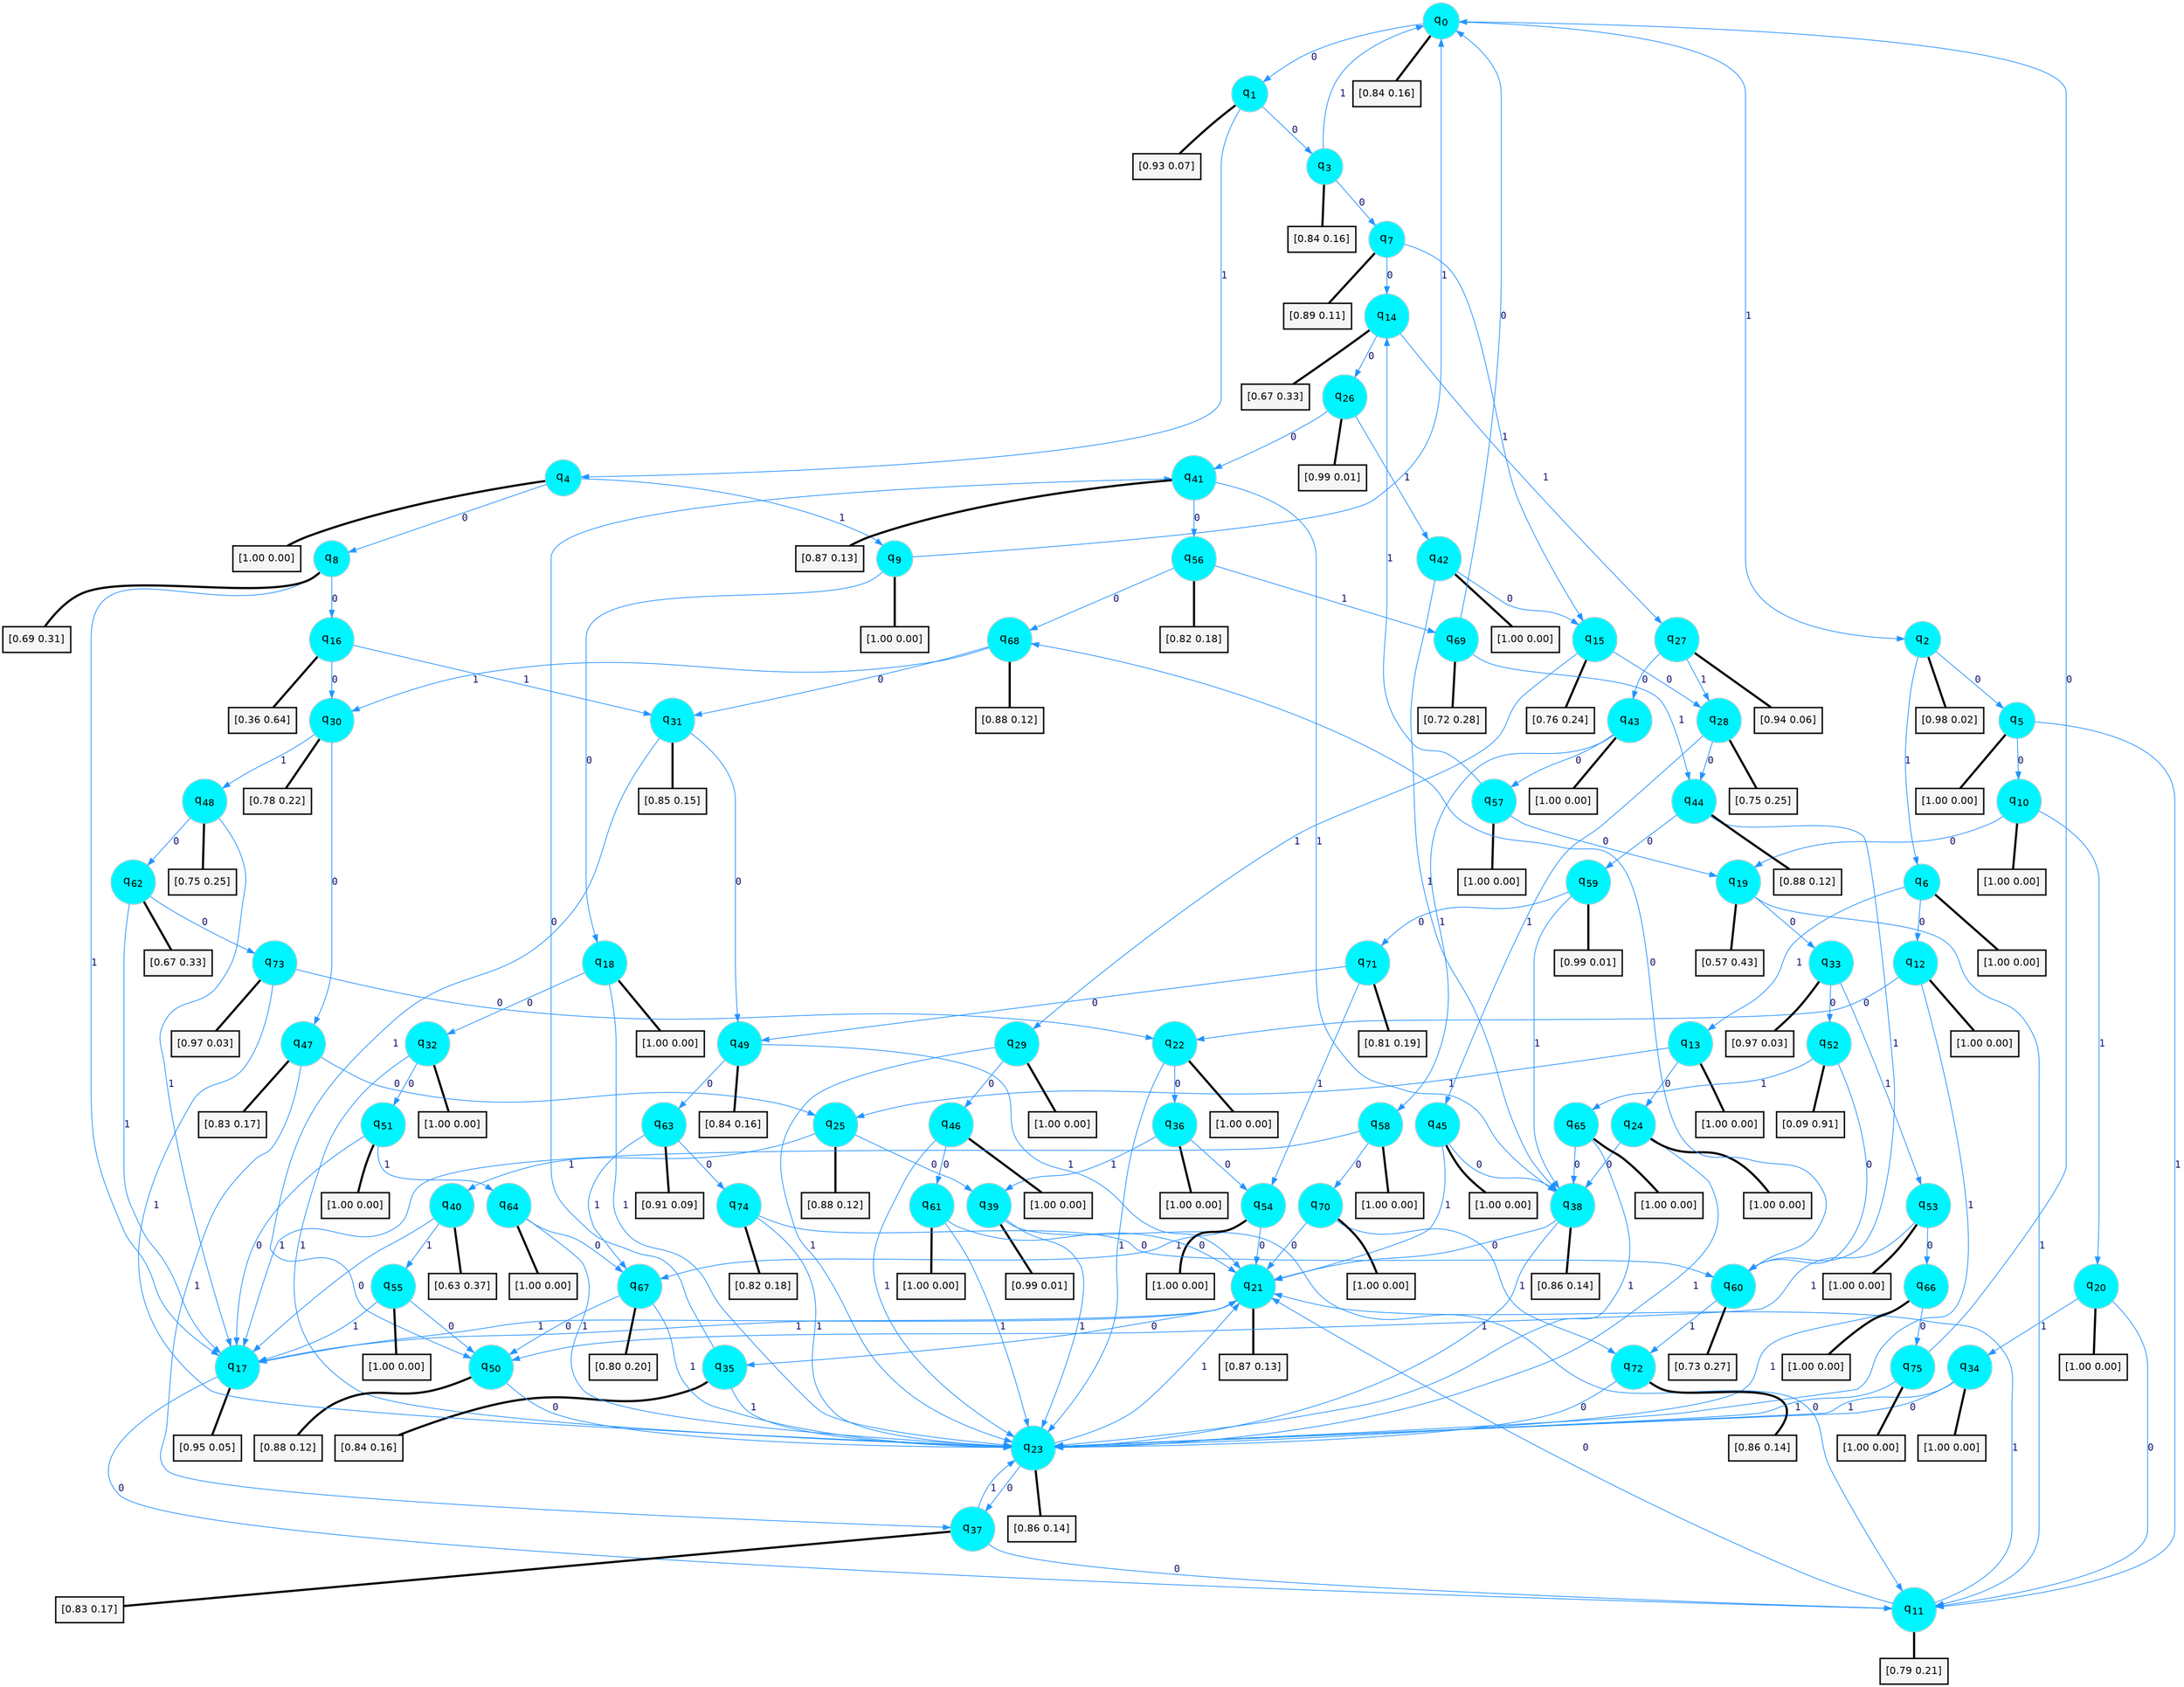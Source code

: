 digraph G {
graph [
bgcolor=transparent, dpi=300, rankdir=TD, size="40,25"];
node [
color=gray, fillcolor=turquoise1, fontcolor=black, fontname=Helvetica, fontsize=16, fontweight=bold, shape=circle, style=filled];
edge [
arrowsize=1, color=dodgerblue1, fontcolor=midnightblue, fontname=courier, fontweight=bold, penwidth=1, style=solid, weight=20];
0[label=<q<SUB>0</SUB>>];
1[label=<q<SUB>1</SUB>>];
2[label=<q<SUB>2</SUB>>];
3[label=<q<SUB>3</SUB>>];
4[label=<q<SUB>4</SUB>>];
5[label=<q<SUB>5</SUB>>];
6[label=<q<SUB>6</SUB>>];
7[label=<q<SUB>7</SUB>>];
8[label=<q<SUB>8</SUB>>];
9[label=<q<SUB>9</SUB>>];
10[label=<q<SUB>10</SUB>>];
11[label=<q<SUB>11</SUB>>];
12[label=<q<SUB>12</SUB>>];
13[label=<q<SUB>13</SUB>>];
14[label=<q<SUB>14</SUB>>];
15[label=<q<SUB>15</SUB>>];
16[label=<q<SUB>16</SUB>>];
17[label=<q<SUB>17</SUB>>];
18[label=<q<SUB>18</SUB>>];
19[label=<q<SUB>19</SUB>>];
20[label=<q<SUB>20</SUB>>];
21[label=<q<SUB>21</SUB>>];
22[label=<q<SUB>22</SUB>>];
23[label=<q<SUB>23</SUB>>];
24[label=<q<SUB>24</SUB>>];
25[label=<q<SUB>25</SUB>>];
26[label=<q<SUB>26</SUB>>];
27[label=<q<SUB>27</SUB>>];
28[label=<q<SUB>28</SUB>>];
29[label=<q<SUB>29</SUB>>];
30[label=<q<SUB>30</SUB>>];
31[label=<q<SUB>31</SUB>>];
32[label=<q<SUB>32</SUB>>];
33[label=<q<SUB>33</SUB>>];
34[label=<q<SUB>34</SUB>>];
35[label=<q<SUB>35</SUB>>];
36[label=<q<SUB>36</SUB>>];
37[label=<q<SUB>37</SUB>>];
38[label=<q<SUB>38</SUB>>];
39[label=<q<SUB>39</SUB>>];
40[label=<q<SUB>40</SUB>>];
41[label=<q<SUB>41</SUB>>];
42[label=<q<SUB>42</SUB>>];
43[label=<q<SUB>43</SUB>>];
44[label=<q<SUB>44</SUB>>];
45[label=<q<SUB>45</SUB>>];
46[label=<q<SUB>46</SUB>>];
47[label=<q<SUB>47</SUB>>];
48[label=<q<SUB>48</SUB>>];
49[label=<q<SUB>49</SUB>>];
50[label=<q<SUB>50</SUB>>];
51[label=<q<SUB>51</SUB>>];
52[label=<q<SUB>52</SUB>>];
53[label=<q<SUB>53</SUB>>];
54[label=<q<SUB>54</SUB>>];
55[label=<q<SUB>55</SUB>>];
56[label=<q<SUB>56</SUB>>];
57[label=<q<SUB>57</SUB>>];
58[label=<q<SUB>58</SUB>>];
59[label=<q<SUB>59</SUB>>];
60[label=<q<SUB>60</SUB>>];
61[label=<q<SUB>61</SUB>>];
62[label=<q<SUB>62</SUB>>];
63[label=<q<SUB>63</SUB>>];
64[label=<q<SUB>64</SUB>>];
65[label=<q<SUB>65</SUB>>];
66[label=<q<SUB>66</SUB>>];
67[label=<q<SUB>67</SUB>>];
68[label=<q<SUB>68</SUB>>];
69[label=<q<SUB>69</SUB>>];
70[label=<q<SUB>70</SUB>>];
71[label=<q<SUB>71</SUB>>];
72[label=<q<SUB>72</SUB>>];
73[label=<q<SUB>73</SUB>>];
74[label=<q<SUB>74</SUB>>];
75[label=<q<SUB>75</SUB>>];
76[label="[0.84 0.16]", shape=box,fontcolor=black, fontname=Helvetica, fontsize=14, penwidth=2, fillcolor=whitesmoke,color=black];
77[label="[0.93 0.07]", shape=box,fontcolor=black, fontname=Helvetica, fontsize=14, penwidth=2, fillcolor=whitesmoke,color=black];
78[label="[0.98 0.02]", shape=box,fontcolor=black, fontname=Helvetica, fontsize=14, penwidth=2, fillcolor=whitesmoke,color=black];
79[label="[0.84 0.16]", shape=box,fontcolor=black, fontname=Helvetica, fontsize=14, penwidth=2, fillcolor=whitesmoke,color=black];
80[label="[1.00 0.00]", shape=box,fontcolor=black, fontname=Helvetica, fontsize=14, penwidth=2, fillcolor=whitesmoke,color=black];
81[label="[1.00 0.00]", shape=box,fontcolor=black, fontname=Helvetica, fontsize=14, penwidth=2, fillcolor=whitesmoke,color=black];
82[label="[1.00 0.00]", shape=box,fontcolor=black, fontname=Helvetica, fontsize=14, penwidth=2, fillcolor=whitesmoke,color=black];
83[label="[0.89 0.11]", shape=box,fontcolor=black, fontname=Helvetica, fontsize=14, penwidth=2, fillcolor=whitesmoke,color=black];
84[label="[0.69 0.31]", shape=box,fontcolor=black, fontname=Helvetica, fontsize=14, penwidth=2, fillcolor=whitesmoke,color=black];
85[label="[1.00 0.00]", shape=box,fontcolor=black, fontname=Helvetica, fontsize=14, penwidth=2, fillcolor=whitesmoke,color=black];
86[label="[1.00 0.00]", shape=box,fontcolor=black, fontname=Helvetica, fontsize=14, penwidth=2, fillcolor=whitesmoke,color=black];
87[label="[0.79 0.21]", shape=box,fontcolor=black, fontname=Helvetica, fontsize=14, penwidth=2, fillcolor=whitesmoke,color=black];
88[label="[1.00 0.00]", shape=box,fontcolor=black, fontname=Helvetica, fontsize=14, penwidth=2, fillcolor=whitesmoke,color=black];
89[label="[1.00 0.00]", shape=box,fontcolor=black, fontname=Helvetica, fontsize=14, penwidth=2, fillcolor=whitesmoke,color=black];
90[label="[0.67 0.33]", shape=box,fontcolor=black, fontname=Helvetica, fontsize=14, penwidth=2, fillcolor=whitesmoke,color=black];
91[label="[0.76 0.24]", shape=box,fontcolor=black, fontname=Helvetica, fontsize=14, penwidth=2, fillcolor=whitesmoke,color=black];
92[label="[0.36 0.64]", shape=box,fontcolor=black, fontname=Helvetica, fontsize=14, penwidth=2, fillcolor=whitesmoke,color=black];
93[label="[0.95 0.05]", shape=box,fontcolor=black, fontname=Helvetica, fontsize=14, penwidth=2, fillcolor=whitesmoke,color=black];
94[label="[1.00 0.00]", shape=box,fontcolor=black, fontname=Helvetica, fontsize=14, penwidth=2, fillcolor=whitesmoke,color=black];
95[label="[0.57 0.43]", shape=box,fontcolor=black, fontname=Helvetica, fontsize=14, penwidth=2, fillcolor=whitesmoke,color=black];
96[label="[1.00 0.00]", shape=box,fontcolor=black, fontname=Helvetica, fontsize=14, penwidth=2, fillcolor=whitesmoke,color=black];
97[label="[0.87 0.13]", shape=box,fontcolor=black, fontname=Helvetica, fontsize=14, penwidth=2, fillcolor=whitesmoke,color=black];
98[label="[1.00 0.00]", shape=box,fontcolor=black, fontname=Helvetica, fontsize=14, penwidth=2, fillcolor=whitesmoke,color=black];
99[label="[0.86 0.14]", shape=box,fontcolor=black, fontname=Helvetica, fontsize=14, penwidth=2, fillcolor=whitesmoke,color=black];
100[label="[1.00 0.00]", shape=box,fontcolor=black, fontname=Helvetica, fontsize=14, penwidth=2, fillcolor=whitesmoke,color=black];
101[label="[0.88 0.12]", shape=box,fontcolor=black, fontname=Helvetica, fontsize=14, penwidth=2, fillcolor=whitesmoke,color=black];
102[label="[0.99 0.01]", shape=box,fontcolor=black, fontname=Helvetica, fontsize=14, penwidth=2, fillcolor=whitesmoke,color=black];
103[label="[0.94 0.06]", shape=box,fontcolor=black, fontname=Helvetica, fontsize=14, penwidth=2, fillcolor=whitesmoke,color=black];
104[label="[0.75 0.25]", shape=box,fontcolor=black, fontname=Helvetica, fontsize=14, penwidth=2, fillcolor=whitesmoke,color=black];
105[label="[1.00 0.00]", shape=box,fontcolor=black, fontname=Helvetica, fontsize=14, penwidth=2, fillcolor=whitesmoke,color=black];
106[label="[0.78 0.22]", shape=box,fontcolor=black, fontname=Helvetica, fontsize=14, penwidth=2, fillcolor=whitesmoke,color=black];
107[label="[0.85 0.15]", shape=box,fontcolor=black, fontname=Helvetica, fontsize=14, penwidth=2, fillcolor=whitesmoke,color=black];
108[label="[1.00 0.00]", shape=box,fontcolor=black, fontname=Helvetica, fontsize=14, penwidth=2, fillcolor=whitesmoke,color=black];
109[label="[0.97 0.03]", shape=box,fontcolor=black, fontname=Helvetica, fontsize=14, penwidth=2, fillcolor=whitesmoke,color=black];
110[label="[1.00 0.00]", shape=box,fontcolor=black, fontname=Helvetica, fontsize=14, penwidth=2, fillcolor=whitesmoke,color=black];
111[label="[0.84 0.16]", shape=box,fontcolor=black, fontname=Helvetica, fontsize=14, penwidth=2, fillcolor=whitesmoke,color=black];
112[label="[1.00 0.00]", shape=box,fontcolor=black, fontname=Helvetica, fontsize=14, penwidth=2, fillcolor=whitesmoke,color=black];
113[label="[0.83 0.17]", shape=box,fontcolor=black, fontname=Helvetica, fontsize=14, penwidth=2, fillcolor=whitesmoke,color=black];
114[label="[0.86 0.14]", shape=box,fontcolor=black, fontname=Helvetica, fontsize=14, penwidth=2, fillcolor=whitesmoke,color=black];
115[label="[0.99 0.01]", shape=box,fontcolor=black, fontname=Helvetica, fontsize=14, penwidth=2, fillcolor=whitesmoke,color=black];
116[label="[0.63 0.37]", shape=box,fontcolor=black, fontname=Helvetica, fontsize=14, penwidth=2, fillcolor=whitesmoke,color=black];
117[label="[0.87 0.13]", shape=box,fontcolor=black, fontname=Helvetica, fontsize=14, penwidth=2, fillcolor=whitesmoke,color=black];
118[label="[1.00 0.00]", shape=box,fontcolor=black, fontname=Helvetica, fontsize=14, penwidth=2, fillcolor=whitesmoke,color=black];
119[label="[1.00 0.00]", shape=box,fontcolor=black, fontname=Helvetica, fontsize=14, penwidth=2, fillcolor=whitesmoke,color=black];
120[label="[0.88 0.12]", shape=box,fontcolor=black, fontname=Helvetica, fontsize=14, penwidth=2, fillcolor=whitesmoke,color=black];
121[label="[1.00 0.00]", shape=box,fontcolor=black, fontname=Helvetica, fontsize=14, penwidth=2, fillcolor=whitesmoke,color=black];
122[label="[1.00 0.00]", shape=box,fontcolor=black, fontname=Helvetica, fontsize=14, penwidth=2, fillcolor=whitesmoke,color=black];
123[label="[0.83 0.17]", shape=box,fontcolor=black, fontname=Helvetica, fontsize=14, penwidth=2, fillcolor=whitesmoke,color=black];
124[label="[0.75 0.25]", shape=box,fontcolor=black, fontname=Helvetica, fontsize=14, penwidth=2, fillcolor=whitesmoke,color=black];
125[label="[0.84 0.16]", shape=box,fontcolor=black, fontname=Helvetica, fontsize=14, penwidth=2, fillcolor=whitesmoke,color=black];
126[label="[0.88 0.12]", shape=box,fontcolor=black, fontname=Helvetica, fontsize=14, penwidth=2, fillcolor=whitesmoke,color=black];
127[label="[1.00 0.00]", shape=box,fontcolor=black, fontname=Helvetica, fontsize=14, penwidth=2, fillcolor=whitesmoke,color=black];
128[label="[0.09 0.91]", shape=box,fontcolor=black, fontname=Helvetica, fontsize=14, penwidth=2, fillcolor=whitesmoke,color=black];
129[label="[1.00 0.00]", shape=box,fontcolor=black, fontname=Helvetica, fontsize=14, penwidth=2, fillcolor=whitesmoke,color=black];
130[label="[1.00 0.00]", shape=box,fontcolor=black, fontname=Helvetica, fontsize=14, penwidth=2, fillcolor=whitesmoke,color=black];
131[label="[1.00 0.00]", shape=box,fontcolor=black, fontname=Helvetica, fontsize=14, penwidth=2, fillcolor=whitesmoke,color=black];
132[label="[0.82 0.18]", shape=box,fontcolor=black, fontname=Helvetica, fontsize=14, penwidth=2, fillcolor=whitesmoke,color=black];
133[label="[1.00 0.00]", shape=box,fontcolor=black, fontname=Helvetica, fontsize=14, penwidth=2, fillcolor=whitesmoke,color=black];
134[label="[1.00 0.00]", shape=box,fontcolor=black, fontname=Helvetica, fontsize=14, penwidth=2, fillcolor=whitesmoke,color=black];
135[label="[0.99 0.01]", shape=box,fontcolor=black, fontname=Helvetica, fontsize=14, penwidth=2, fillcolor=whitesmoke,color=black];
136[label="[0.73 0.27]", shape=box,fontcolor=black, fontname=Helvetica, fontsize=14, penwidth=2, fillcolor=whitesmoke,color=black];
137[label="[1.00 0.00]", shape=box,fontcolor=black, fontname=Helvetica, fontsize=14, penwidth=2, fillcolor=whitesmoke,color=black];
138[label="[0.67 0.33]", shape=box,fontcolor=black, fontname=Helvetica, fontsize=14, penwidth=2, fillcolor=whitesmoke,color=black];
139[label="[0.91 0.09]", shape=box,fontcolor=black, fontname=Helvetica, fontsize=14, penwidth=2, fillcolor=whitesmoke,color=black];
140[label="[1.00 0.00]", shape=box,fontcolor=black, fontname=Helvetica, fontsize=14, penwidth=2, fillcolor=whitesmoke,color=black];
141[label="[1.00 0.00]", shape=box,fontcolor=black, fontname=Helvetica, fontsize=14, penwidth=2, fillcolor=whitesmoke,color=black];
142[label="[1.00 0.00]", shape=box,fontcolor=black, fontname=Helvetica, fontsize=14, penwidth=2, fillcolor=whitesmoke,color=black];
143[label="[0.80 0.20]", shape=box,fontcolor=black, fontname=Helvetica, fontsize=14, penwidth=2, fillcolor=whitesmoke,color=black];
144[label="[0.88 0.12]", shape=box,fontcolor=black, fontname=Helvetica, fontsize=14, penwidth=2, fillcolor=whitesmoke,color=black];
145[label="[0.72 0.28]", shape=box,fontcolor=black, fontname=Helvetica, fontsize=14, penwidth=2, fillcolor=whitesmoke,color=black];
146[label="[1.00 0.00]", shape=box,fontcolor=black, fontname=Helvetica, fontsize=14, penwidth=2, fillcolor=whitesmoke,color=black];
147[label="[0.81 0.19]", shape=box,fontcolor=black, fontname=Helvetica, fontsize=14, penwidth=2, fillcolor=whitesmoke,color=black];
148[label="[0.86 0.14]", shape=box,fontcolor=black, fontname=Helvetica, fontsize=14, penwidth=2, fillcolor=whitesmoke,color=black];
149[label="[0.97 0.03]", shape=box,fontcolor=black, fontname=Helvetica, fontsize=14, penwidth=2, fillcolor=whitesmoke,color=black];
150[label="[0.82 0.18]", shape=box,fontcolor=black, fontname=Helvetica, fontsize=14, penwidth=2, fillcolor=whitesmoke,color=black];
151[label="[1.00 0.00]", shape=box,fontcolor=black, fontname=Helvetica, fontsize=14, penwidth=2, fillcolor=whitesmoke,color=black];
0->1 [label=0];
0->2 [label=1];
0->76 [arrowhead=none, penwidth=3,color=black];
1->3 [label=0];
1->4 [label=1];
1->77 [arrowhead=none, penwidth=3,color=black];
2->5 [label=0];
2->6 [label=1];
2->78 [arrowhead=none, penwidth=3,color=black];
3->7 [label=0];
3->0 [label=1];
3->79 [arrowhead=none, penwidth=3,color=black];
4->8 [label=0];
4->9 [label=1];
4->80 [arrowhead=none, penwidth=3,color=black];
5->10 [label=0];
5->11 [label=1];
5->81 [arrowhead=none, penwidth=3,color=black];
6->12 [label=0];
6->13 [label=1];
6->82 [arrowhead=none, penwidth=3,color=black];
7->14 [label=0];
7->15 [label=1];
7->83 [arrowhead=none, penwidth=3,color=black];
8->16 [label=0];
8->17 [label=1];
8->84 [arrowhead=none, penwidth=3,color=black];
9->18 [label=0];
9->0 [label=1];
9->85 [arrowhead=none, penwidth=3,color=black];
10->19 [label=0];
10->20 [label=1];
10->86 [arrowhead=none, penwidth=3,color=black];
11->21 [label=0];
11->21 [label=1];
11->87 [arrowhead=none, penwidth=3,color=black];
12->22 [label=0];
12->23 [label=1];
12->88 [arrowhead=none, penwidth=3,color=black];
13->24 [label=0];
13->25 [label=1];
13->89 [arrowhead=none, penwidth=3,color=black];
14->26 [label=0];
14->27 [label=1];
14->90 [arrowhead=none, penwidth=3,color=black];
15->28 [label=0];
15->29 [label=1];
15->91 [arrowhead=none, penwidth=3,color=black];
16->30 [label=0];
16->31 [label=1];
16->92 [arrowhead=none, penwidth=3,color=black];
17->11 [label=0];
17->21 [label=1];
17->93 [arrowhead=none, penwidth=3,color=black];
18->32 [label=0];
18->23 [label=1];
18->94 [arrowhead=none, penwidth=3,color=black];
19->33 [label=0];
19->11 [label=1];
19->95 [arrowhead=none, penwidth=3,color=black];
20->11 [label=0];
20->34 [label=1];
20->96 [arrowhead=none, penwidth=3,color=black];
21->35 [label=0];
21->17 [label=1];
21->97 [arrowhead=none, penwidth=3,color=black];
22->36 [label=0];
22->23 [label=1];
22->98 [arrowhead=none, penwidth=3,color=black];
23->37 [label=0];
23->21 [label=1];
23->99 [arrowhead=none, penwidth=3,color=black];
24->38 [label=0];
24->23 [label=1];
24->100 [arrowhead=none, penwidth=3,color=black];
25->39 [label=0];
25->40 [label=1];
25->101 [arrowhead=none, penwidth=3,color=black];
26->41 [label=0];
26->42 [label=1];
26->102 [arrowhead=none, penwidth=3,color=black];
27->43 [label=0];
27->28 [label=1];
27->103 [arrowhead=none, penwidth=3,color=black];
28->44 [label=0];
28->45 [label=1];
28->104 [arrowhead=none, penwidth=3,color=black];
29->46 [label=0];
29->23 [label=1];
29->105 [arrowhead=none, penwidth=3,color=black];
30->47 [label=0];
30->48 [label=1];
30->106 [arrowhead=none, penwidth=3,color=black];
31->49 [label=0];
31->50 [label=1];
31->107 [arrowhead=none, penwidth=3,color=black];
32->51 [label=0];
32->23 [label=1];
32->108 [arrowhead=none, penwidth=3,color=black];
33->52 [label=0];
33->53 [label=1];
33->109 [arrowhead=none, penwidth=3,color=black];
34->23 [label=0];
34->23 [label=1];
34->110 [arrowhead=none, penwidth=3,color=black];
35->41 [label=0];
35->23 [label=1];
35->111 [arrowhead=none, penwidth=3,color=black];
36->54 [label=0];
36->39 [label=1];
36->112 [arrowhead=none, penwidth=3,color=black];
37->11 [label=0];
37->23 [label=1];
37->113 [arrowhead=none, penwidth=3,color=black];
38->21 [label=0];
38->23 [label=1];
38->114 [arrowhead=none, penwidth=3,color=black];
39->11 [label=0];
39->23 [label=1];
39->115 [arrowhead=none, penwidth=3,color=black];
40->17 [label=0];
40->55 [label=1];
40->116 [arrowhead=none, penwidth=3,color=black];
41->56 [label=0];
41->38 [label=1];
41->117 [arrowhead=none, penwidth=3,color=black];
42->15 [label=0];
42->38 [label=1];
42->118 [arrowhead=none, penwidth=3,color=black];
43->57 [label=0];
43->58 [label=1];
43->119 [arrowhead=none, penwidth=3,color=black];
44->59 [label=0];
44->60 [label=1];
44->120 [arrowhead=none, penwidth=3,color=black];
45->38 [label=0];
45->21 [label=1];
45->121 [arrowhead=none, penwidth=3,color=black];
46->61 [label=0];
46->23 [label=1];
46->122 [arrowhead=none, penwidth=3,color=black];
47->25 [label=0];
47->37 [label=1];
47->123 [arrowhead=none, penwidth=3,color=black];
48->62 [label=0];
48->17 [label=1];
48->124 [arrowhead=none, penwidth=3,color=black];
49->63 [label=0];
49->21 [label=1];
49->125 [arrowhead=none, penwidth=3,color=black];
50->23 [label=0];
50->126 [arrowhead=none, penwidth=3,color=black];
51->17 [label=0];
51->64 [label=1];
51->127 [arrowhead=none, penwidth=3,color=black];
52->60 [label=0];
52->65 [label=1];
52->128 [arrowhead=none, penwidth=3,color=black];
53->66 [label=0];
53->50 [label=1];
53->129 [arrowhead=none, penwidth=3,color=black];
54->21 [label=0];
54->67 [label=1];
54->130 [arrowhead=none, penwidth=3,color=black];
55->50 [label=0];
55->17 [label=1];
55->131 [arrowhead=none, penwidth=3,color=black];
56->68 [label=0];
56->69 [label=1];
56->132 [arrowhead=none, penwidth=3,color=black];
57->19 [label=0];
57->14 [label=1];
57->133 [arrowhead=none, penwidth=3,color=black];
58->70 [label=0];
58->17 [label=1];
58->134 [arrowhead=none, penwidth=3,color=black];
59->71 [label=0];
59->38 [label=1];
59->135 [arrowhead=none, penwidth=3,color=black];
60->68 [label=0];
60->72 [label=1];
60->136 [arrowhead=none, penwidth=3,color=black];
61->21 [label=0];
61->23 [label=1];
61->137 [arrowhead=none, penwidth=3,color=black];
62->73 [label=0];
62->17 [label=1];
62->138 [arrowhead=none, penwidth=3,color=black];
63->74 [label=0];
63->67 [label=1];
63->139 [arrowhead=none, penwidth=3,color=black];
64->67 [label=0];
64->23 [label=1];
64->140 [arrowhead=none, penwidth=3,color=black];
65->38 [label=0];
65->23 [label=1];
65->141 [arrowhead=none, penwidth=3,color=black];
66->75 [label=0];
66->23 [label=1];
66->142 [arrowhead=none, penwidth=3,color=black];
67->50 [label=0];
67->23 [label=1];
67->143 [arrowhead=none, penwidth=3,color=black];
68->31 [label=0];
68->30 [label=1];
68->144 [arrowhead=none, penwidth=3,color=black];
69->0 [label=0];
69->44 [label=1];
69->145 [arrowhead=none, penwidth=3,color=black];
70->21 [label=0];
70->72 [label=1];
70->146 [arrowhead=none, penwidth=3,color=black];
71->49 [label=0];
71->54 [label=1];
71->147 [arrowhead=none, penwidth=3,color=black];
72->23 [label=0];
72->148 [arrowhead=none, penwidth=3,color=black];
73->22 [label=0];
73->23 [label=1];
73->149 [arrowhead=none, penwidth=3,color=black];
74->60 [label=0];
74->23 [label=1];
74->150 [arrowhead=none, penwidth=3,color=black];
75->0 [label=0];
75->23 [label=1];
75->151 [arrowhead=none, penwidth=3,color=black];
}
